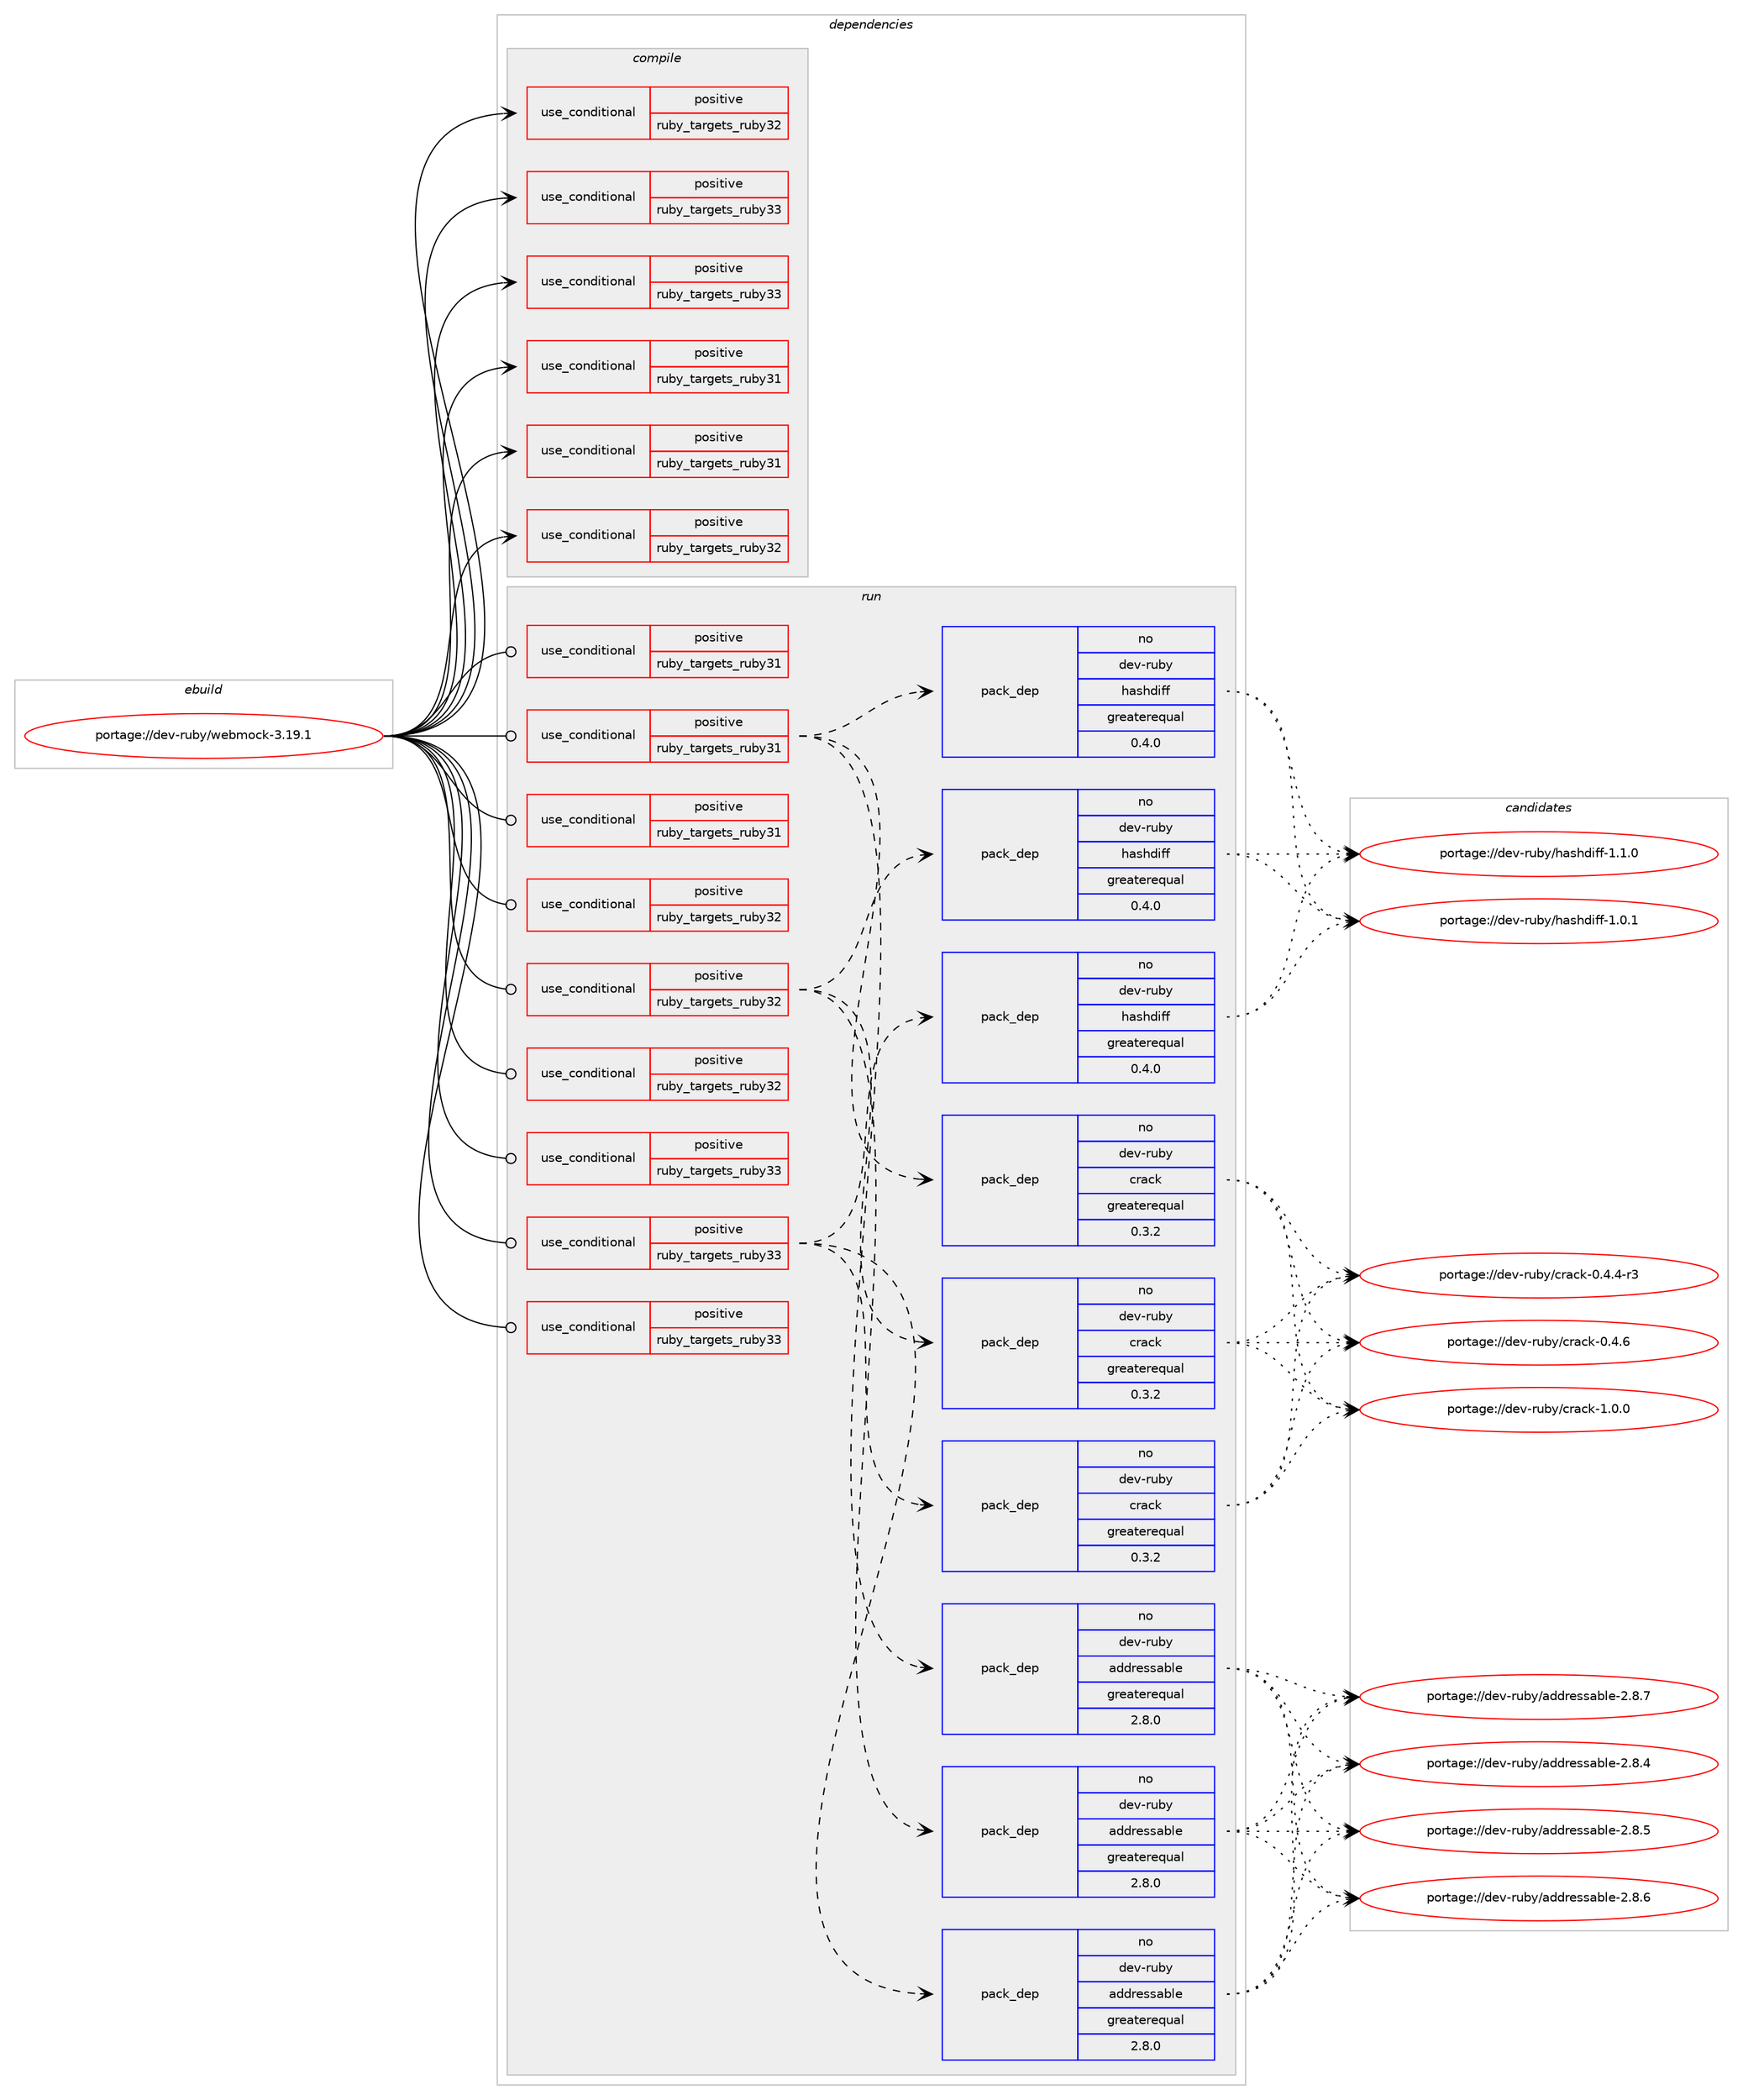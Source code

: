 digraph prolog {

# *************
# Graph options
# *************

newrank=true;
concentrate=true;
compound=true;
graph [rankdir=LR,fontname=Helvetica,fontsize=10,ranksep=1.5];#, ranksep=2.5, nodesep=0.2];
edge  [arrowhead=vee];
node  [fontname=Helvetica,fontsize=10];

# **********
# The ebuild
# **********

subgraph cluster_leftcol {
color=gray;
rank=same;
label=<<i>ebuild</i>>;
id [label="portage://dev-ruby/webmock-3.19.1", color=red, width=4, href="../dev-ruby/webmock-3.19.1.svg"];
}

# ****************
# The dependencies
# ****************

subgraph cluster_midcol {
color=gray;
label=<<i>dependencies</i>>;
subgraph cluster_compile {
fillcolor="#eeeeee";
style=filled;
label=<<i>compile</i>>;
subgraph cond57193 {
dependency106532 [label=<<TABLE BORDER="0" CELLBORDER="1" CELLSPACING="0" CELLPADDING="4"><TR><TD ROWSPAN="3" CELLPADDING="10">use_conditional</TD></TR><TR><TD>positive</TD></TR><TR><TD>ruby_targets_ruby31</TD></TR></TABLE>>, shape=none, color=red];
# *** BEGIN UNKNOWN DEPENDENCY TYPE (TODO) ***
# dependency106532 -> package_dependency(portage://dev-ruby/webmock-3.19.1,install,no,dev-lang,ruby,none,[,,],[slot(3.1)],[])
# *** END UNKNOWN DEPENDENCY TYPE (TODO) ***

}
id:e -> dependency106532:w [weight=20,style="solid",arrowhead="vee"];
subgraph cond57194 {
dependency106533 [label=<<TABLE BORDER="0" CELLBORDER="1" CELLSPACING="0" CELLPADDING="4"><TR><TD ROWSPAN="3" CELLPADDING="10">use_conditional</TD></TR><TR><TD>positive</TD></TR><TR><TD>ruby_targets_ruby31</TD></TR></TABLE>>, shape=none, color=red];
# *** BEGIN UNKNOWN DEPENDENCY TYPE (TODO) ***
# dependency106533 -> package_dependency(portage://dev-ruby/webmock-3.19.1,install,no,virtual,rubygems,none,[,,],[],[use(enable(ruby_targets_ruby31),negative)])
# *** END UNKNOWN DEPENDENCY TYPE (TODO) ***

}
id:e -> dependency106533:w [weight=20,style="solid",arrowhead="vee"];
subgraph cond57195 {
dependency106534 [label=<<TABLE BORDER="0" CELLBORDER="1" CELLSPACING="0" CELLPADDING="4"><TR><TD ROWSPAN="3" CELLPADDING="10">use_conditional</TD></TR><TR><TD>positive</TD></TR><TR><TD>ruby_targets_ruby32</TD></TR></TABLE>>, shape=none, color=red];
# *** BEGIN UNKNOWN DEPENDENCY TYPE (TODO) ***
# dependency106534 -> package_dependency(portage://dev-ruby/webmock-3.19.1,install,no,dev-lang,ruby,none,[,,],[slot(3.2)],[])
# *** END UNKNOWN DEPENDENCY TYPE (TODO) ***

}
id:e -> dependency106534:w [weight=20,style="solid",arrowhead="vee"];
subgraph cond57196 {
dependency106535 [label=<<TABLE BORDER="0" CELLBORDER="1" CELLSPACING="0" CELLPADDING="4"><TR><TD ROWSPAN="3" CELLPADDING="10">use_conditional</TD></TR><TR><TD>positive</TD></TR><TR><TD>ruby_targets_ruby32</TD></TR></TABLE>>, shape=none, color=red];
# *** BEGIN UNKNOWN DEPENDENCY TYPE (TODO) ***
# dependency106535 -> package_dependency(portage://dev-ruby/webmock-3.19.1,install,no,virtual,rubygems,none,[,,],[],[use(enable(ruby_targets_ruby32),negative)])
# *** END UNKNOWN DEPENDENCY TYPE (TODO) ***

}
id:e -> dependency106535:w [weight=20,style="solid",arrowhead="vee"];
subgraph cond57197 {
dependency106536 [label=<<TABLE BORDER="0" CELLBORDER="1" CELLSPACING="0" CELLPADDING="4"><TR><TD ROWSPAN="3" CELLPADDING="10">use_conditional</TD></TR><TR><TD>positive</TD></TR><TR><TD>ruby_targets_ruby33</TD></TR></TABLE>>, shape=none, color=red];
# *** BEGIN UNKNOWN DEPENDENCY TYPE (TODO) ***
# dependency106536 -> package_dependency(portage://dev-ruby/webmock-3.19.1,install,no,dev-lang,ruby,none,[,,],[slot(3.3)],[])
# *** END UNKNOWN DEPENDENCY TYPE (TODO) ***

}
id:e -> dependency106536:w [weight=20,style="solid",arrowhead="vee"];
subgraph cond57198 {
dependency106537 [label=<<TABLE BORDER="0" CELLBORDER="1" CELLSPACING="0" CELLPADDING="4"><TR><TD ROWSPAN="3" CELLPADDING="10">use_conditional</TD></TR><TR><TD>positive</TD></TR><TR><TD>ruby_targets_ruby33</TD></TR></TABLE>>, shape=none, color=red];
# *** BEGIN UNKNOWN DEPENDENCY TYPE (TODO) ***
# dependency106537 -> package_dependency(portage://dev-ruby/webmock-3.19.1,install,no,virtual,rubygems,none,[,,],[],[use(enable(ruby_targets_ruby33),negative)])
# *** END UNKNOWN DEPENDENCY TYPE (TODO) ***

}
id:e -> dependency106537:w [weight=20,style="solid",arrowhead="vee"];
}
subgraph cluster_compileandrun {
fillcolor="#eeeeee";
style=filled;
label=<<i>compile and run</i>>;
}
subgraph cluster_run {
fillcolor="#eeeeee";
style=filled;
label=<<i>run</i>>;
subgraph cond57199 {
dependency106538 [label=<<TABLE BORDER="0" CELLBORDER="1" CELLSPACING="0" CELLPADDING="4"><TR><TD ROWSPAN="3" CELLPADDING="10">use_conditional</TD></TR><TR><TD>positive</TD></TR><TR><TD>ruby_targets_ruby31</TD></TR></TABLE>>, shape=none, color=red];
# *** BEGIN UNKNOWN DEPENDENCY TYPE (TODO) ***
# dependency106538 -> package_dependency(portage://dev-ruby/webmock-3.19.1,run,no,dev-lang,ruby,none,[,,],[slot(3.1)],[])
# *** END UNKNOWN DEPENDENCY TYPE (TODO) ***

}
id:e -> dependency106538:w [weight=20,style="solid",arrowhead="odot"];
subgraph cond57200 {
dependency106539 [label=<<TABLE BORDER="0" CELLBORDER="1" CELLSPACING="0" CELLPADDING="4"><TR><TD ROWSPAN="3" CELLPADDING="10">use_conditional</TD></TR><TR><TD>positive</TD></TR><TR><TD>ruby_targets_ruby31</TD></TR></TABLE>>, shape=none, color=red];
subgraph pack47967 {
dependency106540 [label=<<TABLE BORDER="0" CELLBORDER="1" CELLSPACING="0" CELLPADDING="4" WIDTH="220"><TR><TD ROWSPAN="6" CELLPADDING="30">pack_dep</TD></TR><TR><TD WIDTH="110">no</TD></TR><TR><TD>dev-ruby</TD></TR><TR><TD>addressable</TD></TR><TR><TD>greaterequal</TD></TR><TR><TD>2.8.0</TD></TR></TABLE>>, shape=none, color=blue];
}
dependency106539:e -> dependency106540:w [weight=20,style="dashed",arrowhead="vee"];
subgraph pack47968 {
dependency106541 [label=<<TABLE BORDER="0" CELLBORDER="1" CELLSPACING="0" CELLPADDING="4" WIDTH="220"><TR><TD ROWSPAN="6" CELLPADDING="30">pack_dep</TD></TR><TR><TD WIDTH="110">no</TD></TR><TR><TD>dev-ruby</TD></TR><TR><TD>crack</TD></TR><TR><TD>greaterequal</TD></TR><TR><TD>0.3.2</TD></TR></TABLE>>, shape=none, color=blue];
}
dependency106539:e -> dependency106541:w [weight=20,style="dashed",arrowhead="vee"];
subgraph pack47969 {
dependency106542 [label=<<TABLE BORDER="0" CELLBORDER="1" CELLSPACING="0" CELLPADDING="4" WIDTH="220"><TR><TD ROWSPAN="6" CELLPADDING="30">pack_dep</TD></TR><TR><TD WIDTH="110">no</TD></TR><TR><TD>dev-ruby</TD></TR><TR><TD>hashdiff</TD></TR><TR><TD>greaterequal</TD></TR><TR><TD>0.4.0</TD></TR></TABLE>>, shape=none, color=blue];
}
dependency106539:e -> dependency106542:w [weight=20,style="dashed",arrowhead="vee"];
}
id:e -> dependency106539:w [weight=20,style="solid",arrowhead="odot"];
subgraph cond57201 {
dependency106543 [label=<<TABLE BORDER="0" CELLBORDER="1" CELLSPACING="0" CELLPADDING="4"><TR><TD ROWSPAN="3" CELLPADDING="10">use_conditional</TD></TR><TR><TD>positive</TD></TR><TR><TD>ruby_targets_ruby31</TD></TR></TABLE>>, shape=none, color=red];
# *** BEGIN UNKNOWN DEPENDENCY TYPE (TODO) ***
# dependency106543 -> package_dependency(portage://dev-ruby/webmock-3.19.1,run,no,virtual,rubygems,none,[,,],[],[use(enable(ruby_targets_ruby31),negative)])
# *** END UNKNOWN DEPENDENCY TYPE (TODO) ***

}
id:e -> dependency106543:w [weight=20,style="solid",arrowhead="odot"];
subgraph cond57202 {
dependency106544 [label=<<TABLE BORDER="0" CELLBORDER="1" CELLSPACING="0" CELLPADDING="4"><TR><TD ROWSPAN="3" CELLPADDING="10">use_conditional</TD></TR><TR><TD>positive</TD></TR><TR><TD>ruby_targets_ruby32</TD></TR></TABLE>>, shape=none, color=red];
# *** BEGIN UNKNOWN DEPENDENCY TYPE (TODO) ***
# dependency106544 -> package_dependency(portage://dev-ruby/webmock-3.19.1,run,no,dev-lang,ruby,none,[,,],[slot(3.2)],[])
# *** END UNKNOWN DEPENDENCY TYPE (TODO) ***

}
id:e -> dependency106544:w [weight=20,style="solid",arrowhead="odot"];
subgraph cond57203 {
dependency106545 [label=<<TABLE BORDER="0" CELLBORDER="1" CELLSPACING="0" CELLPADDING="4"><TR><TD ROWSPAN="3" CELLPADDING="10">use_conditional</TD></TR><TR><TD>positive</TD></TR><TR><TD>ruby_targets_ruby32</TD></TR></TABLE>>, shape=none, color=red];
subgraph pack47970 {
dependency106546 [label=<<TABLE BORDER="0" CELLBORDER="1" CELLSPACING="0" CELLPADDING="4" WIDTH="220"><TR><TD ROWSPAN="6" CELLPADDING="30">pack_dep</TD></TR><TR><TD WIDTH="110">no</TD></TR><TR><TD>dev-ruby</TD></TR><TR><TD>addressable</TD></TR><TR><TD>greaterequal</TD></TR><TR><TD>2.8.0</TD></TR></TABLE>>, shape=none, color=blue];
}
dependency106545:e -> dependency106546:w [weight=20,style="dashed",arrowhead="vee"];
subgraph pack47971 {
dependency106547 [label=<<TABLE BORDER="0" CELLBORDER="1" CELLSPACING="0" CELLPADDING="4" WIDTH="220"><TR><TD ROWSPAN="6" CELLPADDING="30">pack_dep</TD></TR><TR><TD WIDTH="110">no</TD></TR><TR><TD>dev-ruby</TD></TR><TR><TD>crack</TD></TR><TR><TD>greaterequal</TD></TR><TR><TD>0.3.2</TD></TR></TABLE>>, shape=none, color=blue];
}
dependency106545:e -> dependency106547:w [weight=20,style="dashed",arrowhead="vee"];
subgraph pack47972 {
dependency106548 [label=<<TABLE BORDER="0" CELLBORDER="1" CELLSPACING="0" CELLPADDING="4" WIDTH="220"><TR><TD ROWSPAN="6" CELLPADDING="30">pack_dep</TD></TR><TR><TD WIDTH="110">no</TD></TR><TR><TD>dev-ruby</TD></TR><TR><TD>hashdiff</TD></TR><TR><TD>greaterequal</TD></TR><TR><TD>0.4.0</TD></TR></TABLE>>, shape=none, color=blue];
}
dependency106545:e -> dependency106548:w [weight=20,style="dashed",arrowhead="vee"];
}
id:e -> dependency106545:w [weight=20,style="solid",arrowhead="odot"];
subgraph cond57204 {
dependency106549 [label=<<TABLE BORDER="0" CELLBORDER="1" CELLSPACING="0" CELLPADDING="4"><TR><TD ROWSPAN="3" CELLPADDING="10">use_conditional</TD></TR><TR><TD>positive</TD></TR><TR><TD>ruby_targets_ruby32</TD></TR></TABLE>>, shape=none, color=red];
# *** BEGIN UNKNOWN DEPENDENCY TYPE (TODO) ***
# dependency106549 -> package_dependency(portage://dev-ruby/webmock-3.19.1,run,no,virtual,rubygems,none,[,,],[],[use(enable(ruby_targets_ruby32),negative)])
# *** END UNKNOWN DEPENDENCY TYPE (TODO) ***

}
id:e -> dependency106549:w [weight=20,style="solid",arrowhead="odot"];
subgraph cond57205 {
dependency106550 [label=<<TABLE BORDER="0" CELLBORDER="1" CELLSPACING="0" CELLPADDING="4"><TR><TD ROWSPAN="3" CELLPADDING="10">use_conditional</TD></TR><TR><TD>positive</TD></TR><TR><TD>ruby_targets_ruby33</TD></TR></TABLE>>, shape=none, color=red];
# *** BEGIN UNKNOWN DEPENDENCY TYPE (TODO) ***
# dependency106550 -> package_dependency(portage://dev-ruby/webmock-3.19.1,run,no,dev-lang,ruby,none,[,,],[slot(3.3)],[])
# *** END UNKNOWN DEPENDENCY TYPE (TODO) ***

}
id:e -> dependency106550:w [weight=20,style="solid",arrowhead="odot"];
subgraph cond57206 {
dependency106551 [label=<<TABLE BORDER="0" CELLBORDER="1" CELLSPACING="0" CELLPADDING="4"><TR><TD ROWSPAN="3" CELLPADDING="10">use_conditional</TD></TR><TR><TD>positive</TD></TR><TR><TD>ruby_targets_ruby33</TD></TR></TABLE>>, shape=none, color=red];
subgraph pack47973 {
dependency106552 [label=<<TABLE BORDER="0" CELLBORDER="1" CELLSPACING="0" CELLPADDING="4" WIDTH="220"><TR><TD ROWSPAN="6" CELLPADDING="30">pack_dep</TD></TR><TR><TD WIDTH="110">no</TD></TR><TR><TD>dev-ruby</TD></TR><TR><TD>addressable</TD></TR><TR><TD>greaterequal</TD></TR><TR><TD>2.8.0</TD></TR></TABLE>>, shape=none, color=blue];
}
dependency106551:e -> dependency106552:w [weight=20,style="dashed",arrowhead="vee"];
subgraph pack47974 {
dependency106553 [label=<<TABLE BORDER="0" CELLBORDER="1" CELLSPACING="0" CELLPADDING="4" WIDTH="220"><TR><TD ROWSPAN="6" CELLPADDING="30">pack_dep</TD></TR><TR><TD WIDTH="110">no</TD></TR><TR><TD>dev-ruby</TD></TR><TR><TD>crack</TD></TR><TR><TD>greaterequal</TD></TR><TR><TD>0.3.2</TD></TR></TABLE>>, shape=none, color=blue];
}
dependency106551:e -> dependency106553:w [weight=20,style="dashed",arrowhead="vee"];
subgraph pack47975 {
dependency106554 [label=<<TABLE BORDER="0" CELLBORDER="1" CELLSPACING="0" CELLPADDING="4" WIDTH="220"><TR><TD ROWSPAN="6" CELLPADDING="30">pack_dep</TD></TR><TR><TD WIDTH="110">no</TD></TR><TR><TD>dev-ruby</TD></TR><TR><TD>hashdiff</TD></TR><TR><TD>greaterequal</TD></TR><TR><TD>0.4.0</TD></TR></TABLE>>, shape=none, color=blue];
}
dependency106551:e -> dependency106554:w [weight=20,style="dashed",arrowhead="vee"];
}
id:e -> dependency106551:w [weight=20,style="solid",arrowhead="odot"];
subgraph cond57207 {
dependency106555 [label=<<TABLE BORDER="0" CELLBORDER="1" CELLSPACING="0" CELLPADDING="4"><TR><TD ROWSPAN="3" CELLPADDING="10">use_conditional</TD></TR><TR><TD>positive</TD></TR><TR><TD>ruby_targets_ruby33</TD></TR></TABLE>>, shape=none, color=red];
# *** BEGIN UNKNOWN DEPENDENCY TYPE (TODO) ***
# dependency106555 -> package_dependency(portage://dev-ruby/webmock-3.19.1,run,no,virtual,rubygems,none,[,,],[],[use(enable(ruby_targets_ruby33),negative)])
# *** END UNKNOWN DEPENDENCY TYPE (TODO) ***

}
id:e -> dependency106555:w [weight=20,style="solid",arrowhead="odot"];
}
}

# **************
# The candidates
# **************

subgraph cluster_choices {
rank=same;
color=gray;
label=<<i>candidates</i>>;

subgraph choice47967 {
color=black;
nodesep=1;
choice100101118451141179812147971001001141011151159798108101455046564652 [label="portage://dev-ruby/addressable-2.8.4", color=red, width=4,href="../dev-ruby/addressable-2.8.4.svg"];
choice100101118451141179812147971001001141011151159798108101455046564653 [label="portage://dev-ruby/addressable-2.8.5", color=red, width=4,href="../dev-ruby/addressable-2.8.5.svg"];
choice100101118451141179812147971001001141011151159798108101455046564654 [label="portage://dev-ruby/addressable-2.8.6", color=red, width=4,href="../dev-ruby/addressable-2.8.6.svg"];
choice100101118451141179812147971001001141011151159798108101455046564655 [label="portage://dev-ruby/addressable-2.8.7", color=red, width=4,href="../dev-ruby/addressable-2.8.7.svg"];
dependency106540:e -> choice100101118451141179812147971001001141011151159798108101455046564652:w [style=dotted,weight="100"];
dependency106540:e -> choice100101118451141179812147971001001141011151159798108101455046564653:w [style=dotted,weight="100"];
dependency106540:e -> choice100101118451141179812147971001001141011151159798108101455046564654:w [style=dotted,weight="100"];
dependency106540:e -> choice100101118451141179812147971001001141011151159798108101455046564655:w [style=dotted,weight="100"];
}
subgraph choice47968 {
color=black;
nodesep=1;
choice1001011184511411798121479911497991074548465246524511451 [label="portage://dev-ruby/crack-0.4.4-r3", color=red, width=4,href="../dev-ruby/crack-0.4.4-r3.svg"];
choice100101118451141179812147991149799107454846524654 [label="portage://dev-ruby/crack-0.4.6", color=red, width=4,href="../dev-ruby/crack-0.4.6.svg"];
choice100101118451141179812147991149799107454946484648 [label="portage://dev-ruby/crack-1.0.0", color=red, width=4,href="../dev-ruby/crack-1.0.0.svg"];
dependency106541:e -> choice1001011184511411798121479911497991074548465246524511451:w [style=dotted,weight="100"];
dependency106541:e -> choice100101118451141179812147991149799107454846524654:w [style=dotted,weight="100"];
dependency106541:e -> choice100101118451141179812147991149799107454946484648:w [style=dotted,weight="100"];
}
subgraph choice47969 {
color=black;
nodesep=1;
choice10010111845114117981214710497115104100105102102454946484649 [label="portage://dev-ruby/hashdiff-1.0.1", color=red, width=4,href="../dev-ruby/hashdiff-1.0.1.svg"];
choice10010111845114117981214710497115104100105102102454946494648 [label="portage://dev-ruby/hashdiff-1.1.0", color=red, width=4,href="../dev-ruby/hashdiff-1.1.0.svg"];
dependency106542:e -> choice10010111845114117981214710497115104100105102102454946484649:w [style=dotted,weight="100"];
dependency106542:e -> choice10010111845114117981214710497115104100105102102454946494648:w [style=dotted,weight="100"];
}
subgraph choice47970 {
color=black;
nodesep=1;
choice100101118451141179812147971001001141011151159798108101455046564652 [label="portage://dev-ruby/addressable-2.8.4", color=red, width=4,href="../dev-ruby/addressable-2.8.4.svg"];
choice100101118451141179812147971001001141011151159798108101455046564653 [label="portage://dev-ruby/addressable-2.8.5", color=red, width=4,href="../dev-ruby/addressable-2.8.5.svg"];
choice100101118451141179812147971001001141011151159798108101455046564654 [label="portage://dev-ruby/addressable-2.8.6", color=red, width=4,href="../dev-ruby/addressable-2.8.6.svg"];
choice100101118451141179812147971001001141011151159798108101455046564655 [label="portage://dev-ruby/addressable-2.8.7", color=red, width=4,href="../dev-ruby/addressable-2.8.7.svg"];
dependency106546:e -> choice100101118451141179812147971001001141011151159798108101455046564652:w [style=dotted,weight="100"];
dependency106546:e -> choice100101118451141179812147971001001141011151159798108101455046564653:w [style=dotted,weight="100"];
dependency106546:e -> choice100101118451141179812147971001001141011151159798108101455046564654:w [style=dotted,weight="100"];
dependency106546:e -> choice100101118451141179812147971001001141011151159798108101455046564655:w [style=dotted,weight="100"];
}
subgraph choice47971 {
color=black;
nodesep=1;
choice1001011184511411798121479911497991074548465246524511451 [label="portage://dev-ruby/crack-0.4.4-r3", color=red, width=4,href="../dev-ruby/crack-0.4.4-r3.svg"];
choice100101118451141179812147991149799107454846524654 [label="portage://dev-ruby/crack-0.4.6", color=red, width=4,href="../dev-ruby/crack-0.4.6.svg"];
choice100101118451141179812147991149799107454946484648 [label="portage://dev-ruby/crack-1.0.0", color=red, width=4,href="../dev-ruby/crack-1.0.0.svg"];
dependency106547:e -> choice1001011184511411798121479911497991074548465246524511451:w [style=dotted,weight="100"];
dependency106547:e -> choice100101118451141179812147991149799107454846524654:w [style=dotted,weight="100"];
dependency106547:e -> choice100101118451141179812147991149799107454946484648:w [style=dotted,weight="100"];
}
subgraph choice47972 {
color=black;
nodesep=1;
choice10010111845114117981214710497115104100105102102454946484649 [label="portage://dev-ruby/hashdiff-1.0.1", color=red, width=4,href="../dev-ruby/hashdiff-1.0.1.svg"];
choice10010111845114117981214710497115104100105102102454946494648 [label="portage://dev-ruby/hashdiff-1.1.0", color=red, width=4,href="../dev-ruby/hashdiff-1.1.0.svg"];
dependency106548:e -> choice10010111845114117981214710497115104100105102102454946484649:w [style=dotted,weight="100"];
dependency106548:e -> choice10010111845114117981214710497115104100105102102454946494648:w [style=dotted,weight="100"];
}
subgraph choice47973 {
color=black;
nodesep=1;
choice100101118451141179812147971001001141011151159798108101455046564652 [label="portage://dev-ruby/addressable-2.8.4", color=red, width=4,href="../dev-ruby/addressable-2.8.4.svg"];
choice100101118451141179812147971001001141011151159798108101455046564653 [label="portage://dev-ruby/addressable-2.8.5", color=red, width=4,href="../dev-ruby/addressable-2.8.5.svg"];
choice100101118451141179812147971001001141011151159798108101455046564654 [label="portage://dev-ruby/addressable-2.8.6", color=red, width=4,href="../dev-ruby/addressable-2.8.6.svg"];
choice100101118451141179812147971001001141011151159798108101455046564655 [label="portage://dev-ruby/addressable-2.8.7", color=red, width=4,href="../dev-ruby/addressable-2.8.7.svg"];
dependency106552:e -> choice100101118451141179812147971001001141011151159798108101455046564652:w [style=dotted,weight="100"];
dependency106552:e -> choice100101118451141179812147971001001141011151159798108101455046564653:w [style=dotted,weight="100"];
dependency106552:e -> choice100101118451141179812147971001001141011151159798108101455046564654:w [style=dotted,weight="100"];
dependency106552:e -> choice100101118451141179812147971001001141011151159798108101455046564655:w [style=dotted,weight="100"];
}
subgraph choice47974 {
color=black;
nodesep=1;
choice1001011184511411798121479911497991074548465246524511451 [label="portage://dev-ruby/crack-0.4.4-r3", color=red, width=4,href="../dev-ruby/crack-0.4.4-r3.svg"];
choice100101118451141179812147991149799107454846524654 [label="portage://dev-ruby/crack-0.4.6", color=red, width=4,href="../dev-ruby/crack-0.4.6.svg"];
choice100101118451141179812147991149799107454946484648 [label="portage://dev-ruby/crack-1.0.0", color=red, width=4,href="../dev-ruby/crack-1.0.0.svg"];
dependency106553:e -> choice1001011184511411798121479911497991074548465246524511451:w [style=dotted,weight="100"];
dependency106553:e -> choice100101118451141179812147991149799107454846524654:w [style=dotted,weight="100"];
dependency106553:e -> choice100101118451141179812147991149799107454946484648:w [style=dotted,weight="100"];
}
subgraph choice47975 {
color=black;
nodesep=1;
choice10010111845114117981214710497115104100105102102454946484649 [label="portage://dev-ruby/hashdiff-1.0.1", color=red, width=4,href="../dev-ruby/hashdiff-1.0.1.svg"];
choice10010111845114117981214710497115104100105102102454946494648 [label="portage://dev-ruby/hashdiff-1.1.0", color=red, width=4,href="../dev-ruby/hashdiff-1.1.0.svg"];
dependency106554:e -> choice10010111845114117981214710497115104100105102102454946484649:w [style=dotted,weight="100"];
dependency106554:e -> choice10010111845114117981214710497115104100105102102454946494648:w [style=dotted,weight="100"];
}
}

}
